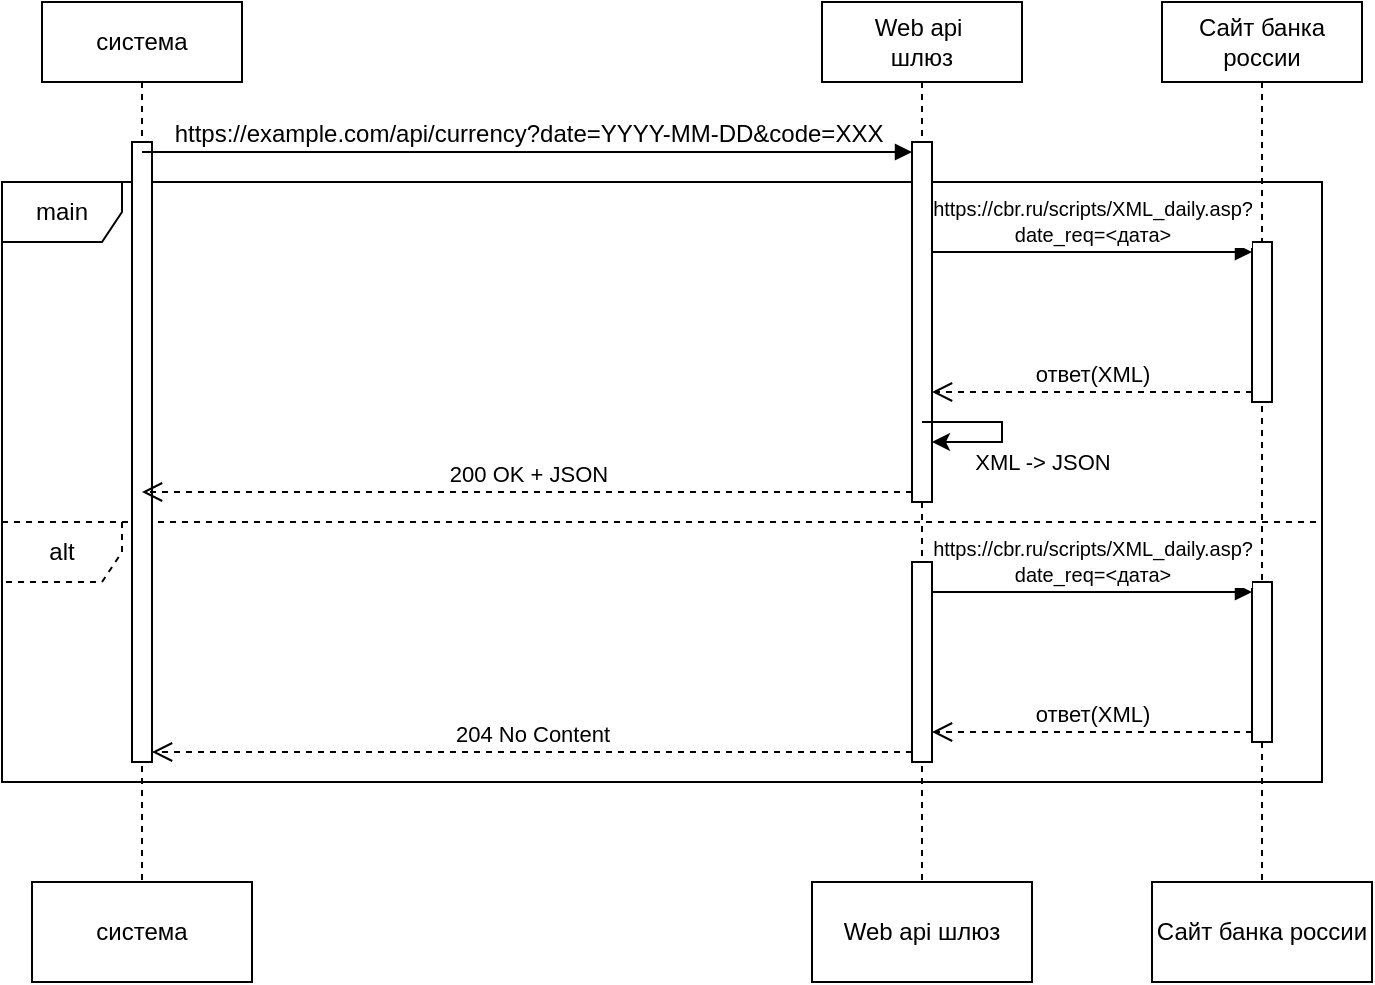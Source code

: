 <mxfile version="27.1.6">
  <diagram name="Страница — 1" id="MXcQ6Uh7lXSKBEyBKKcI">
    <mxGraphModel dx="865" dy="561" grid="1" gridSize="10" guides="1" tooltips="1" connect="1" arrows="1" fold="1" page="1" pageScale="1" pageWidth="827" pageHeight="1169" math="0" shadow="0">
      <root>
        <mxCell id="0" />
        <mxCell id="1" parent="0" />
        <mxCell id="VYX5BPDOMlhhGxLI05wY-16" value="alt" style="shape=umlFrame;whiteSpace=wrap;html=1;pointerEvents=0;dashed=1;" vertex="1" parent="1">
          <mxGeometry x="70" y="290" width="660" height="130" as="geometry" />
        </mxCell>
        <mxCell id="VYX5BPDOMlhhGxLI05wY-9" value="main" style="shape=umlFrame;whiteSpace=wrap;html=1;pointerEvents=0;" vertex="1" parent="1">
          <mxGeometry x="70" y="120" width="660" height="300" as="geometry" />
        </mxCell>
        <mxCell id="VYX5BPDOMlhhGxLI05wY-1" value="Web api&amp;nbsp;&lt;br&gt;шлюз" style="shape=umlLifeline;perimeter=lifelinePerimeter;whiteSpace=wrap;html=1;container=1;dropTarget=0;collapsible=0;recursiveResize=0;outlineConnect=0;portConstraint=eastwest;newEdgeStyle={&quot;curved&quot;:0,&quot;rounded&quot;:0};" vertex="1" parent="1">
          <mxGeometry x="480" y="30" width="100" height="440" as="geometry" />
        </mxCell>
        <mxCell id="VYX5BPDOMlhhGxLI05wY-6" value="" style="html=1;points=[[0,0,0,0,5],[0,1,0,0,-5],[1,0,0,0,5],[1,1,0,0,-5]];perimeter=orthogonalPerimeter;outlineConnect=0;targetShapes=umlLifeline;portConstraint=eastwest;newEdgeStyle={&quot;curved&quot;:0,&quot;rounded&quot;:0};" vertex="1" parent="VYX5BPDOMlhhGxLI05wY-1">
          <mxGeometry x="45" y="70" width="10" height="180" as="geometry" />
        </mxCell>
        <mxCell id="VYX5BPDOMlhhGxLI05wY-3" value="Сайт банка россии" style="shape=umlLifeline;perimeter=lifelinePerimeter;whiteSpace=wrap;html=1;container=1;dropTarget=0;collapsible=0;recursiveResize=0;outlineConnect=0;portConstraint=eastwest;newEdgeStyle={&quot;curved&quot;:0,&quot;rounded&quot;:0};" vertex="1" parent="1">
          <mxGeometry x="650" y="30" width="100" height="440" as="geometry" />
        </mxCell>
        <mxCell id="VYX5BPDOMlhhGxLI05wY-22" value="" style="html=1;points=[[0,0,0,0,5],[0,1,0,0,-5],[1,0,0,0,5],[1,1,0,0,-5]];perimeter=orthogonalPerimeter;outlineConnect=0;targetShapes=umlLifeline;portConstraint=eastwest;newEdgeStyle={&quot;curved&quot;:0,&quot;rounded&quot;:0};" vertex="1" parent="VYX5BPDOMlhhGxLI05wY-3">
          <mxGeometry x="45" y="290" width="10" height="80" as="geometry" />
        </mxCell>
        <mxCell id="VYX5BPDOMlhhGxLI05wY-10" value="" style="html=1;points=[[0,0,0,0,5],[0,1,0,0,-5],[1,0,0,0,5],[1,1,0,0,-5]];perimeter=orthogonalPerimeter;outlineConnect=0;targetShapes=umlLifeline;portConstraint=eastwest;newEdgeStyle={&quot;curved&quot;:0,&quot;rounded&quot;:0};" vertex="1" parent="VYX5BPDOMlhhGxLI05wY-3">
          <mxGeometry x="45" y="120" width="10" height="80" as="geometry" />
        </mxCell>
        <mxCell id="VYX5BPDOMlhhGxLI05wY-4" value="система" style="shape=umlLifeline;perimeter=lifelinePerimeter;whiteSpace=wrap;html=1;container=1;dropTarget=0;collapsible=0;recursiveResize=0;outlineConnect=0;portConstraint=eastwest;newEdgeStyle={&quot;curved&quot;:0,&quot;rounded&quot;:0};" vertex="1" parent="1">
          <mxGeometry x="90" y="30" width="100" height="440" as="geometry" />
        </mxCell>
        <mxCell id="VYX5BPDOMlhhGxLI05wY-5" value="" style="html=1;points=[[0,0,0,0,5],[0,1,0,0,-5],[1,0,0,0,5],[1,1,0,0,-5]];perimeter=orthogonalPerimeter;outlineConnect=0;targetShapes=umlLifeline;portConstraint=eastwest;newEdgeStyle={&quot;curved&quot;:0,&quot;rounded&quot;:0};" vertex="1" parent="VYX5BPDOMlhhGxLI05wY-4">
          <mxGeometry x="45" y="70" width="10" height="310" as="geometry" />
        </mxCell>
        <mxCell id="VYX5BPDOMlhhGxLI05wY-7" value="&lt;span style=&quot;font-size: 12px;&quot;&gt;&lt;font style=&quot;color: rgb(0, 0, 0);&quot;&gt;https://example.com/api/currency?date=YYYY-MM-DD&amp;amp;code=XXX&lt;/font&gt;&lt;/span&gt;" style="html=1;verticalAlign=bottom;endArrow=block;curved=0;rounded=0;entryX=0;entryY=0;entryDx=0;entryDy=5;" edge="1" target="VYX5BPDOMlhhGxLI05wY-6" parent="1" source="VYX5BPDOMlhhGxLI05wY-4">
          <mxGeometry relative="1" as="geometry">
            <mxPoint x="245" y="105" as="sourcePoint" />
          </mxGeometry>
        </mxCell>
        <mxCell id="VYX5BPDOMlhhGxLI05wY-8" value="200 OK + JSON" style="html=1;verticalAlign=bottom;endArrow=open;dashed=1;endSize=8;curved=0;rounded=0;exitX=0;exitY=1;exitDx=0;exitDy=-5;" edge="1" source="VYX5BPDOMlhhGxLI05wY-6" parent="1" target="VYX5BPDOMlhhGxLI05wY-4">
          <mxGeometry relative="1" as="geometry">
            <mxPoint x="455" y="175" as="targetPoint" />
          </mxGeometry>
        </mxCell>
        <mxCell id="VYX5BPDOMlhhGxLI05wY-11" value="&lt;span id=&quot;docs-internal-guid-be763bf7-7fff-34bf-85fb-42253519a45e&quot;&gt;&lt;span style=&quot;font-family: Arial, sans-serif; background-color: transparent; font-variant-numeric: normal; font-variant-east-asian: normal; font-variant-alternates: normal; font-variant-position: normal; font-variant-emoji: normal; vertical-align: baseline; white-space: pre-wrap;&quot;&gt;&lt;font style=&quot;font-size: 10px;&quot;&gt;https://cbr.ru/scripts/XML_daily.asp?&lt;br/&gt;date_req=&amp;lt;дата&amp;gt;&lt;/font&gt;&lt;/span&gt;&lt;/span&gt;" style="html=1;verticalAlign=bottom;endArrow=block;curved=0;rounded=0;entryX=0;entryY=0;entryDx=0;entryDy=5;" edge="1" target="VYX5BPDOMlhhGxLI05wY-10" parent="1" source="VYX5BPDOMlhhGxLI05wY-6">
          <mxGeometry relative="1" as="geometry">
            <mxPoint x="595" y="155" as="sourcePoint" />
          </mxGeometry>
        </mxCell>
        <mxCell id="VYX5BPDOMlhhGxLI05wY-12" value="ответ(XML)" style="html=1;verticalAlign=bottom;endArrow=open;dashed=1;endSize=8;curved=0;rounded=0;exitX=0;exitY=1;exitDx=0;exitDy=-5;" edge="1" source="VYX5BPDOMlhhGxLI05wY-10" parent="1" target="VYX5BPDOMlhhGxLI05wY-6">
          <mxGeometry relative="1" as="geometry">
            <mxPoint x="595" y="225" as="targetPoint" />
          </mxGeometry>
        </mxCell>
        <mxCell id="VYX5BPDOMlhhGxLI05wY-13" value="" style="endArrow=classic;html=1;rounded=0;" edge="1" parent="1" target="VYX5BPDOMlhhGxLI05wY-6">
          <mxGeometry width="50" height="50" relative="1" as="geometry">
            <mxPoint x="530" y="240" as="sourcePoint" />
            <mxPoint x="580" y="190" as="targetPoint" />
            <Array as="points">
              <mxPoint x="570" y="240" />
              <mxPoint x="570" y="250" />
              <mxPoint x="550" y="250" />
            </Array>
          </mxGeometry>
        </mxCell>
        <mxCell id="VYX5BPDOMlhhGxLI05wY-14" value="XML -&amp;gt; JSON" style="edgeLabel;html=1;align=center;verticalAlign=middle;resizable=0;points=[];" vertex="1" connectable="0" parent="VYX5BPDOMlhhGxLI05wY-13">
          <mxGeometry x="0.055" y="1" relative="1" as="geometry">
            <mxPoint x="19" y="15" as="offset" />
          </mxGeometry>
        </mxCell>
        <mxCell id="VYX5BPDOMlhhGxLI05wY-18" value="" style="html=1;points=[[0,0,0,0,5],[0,1,0,0,-5],[1,0,0,0,5],[1,1,0,0,-5]];perimeter=orthogonalPerimeter;outlineConnect=0;targetShapes=umlLifeline;portConstraint=eastwest;newEdgeStyle={&quot;curved&quot;:0,&quot;rounded&quot;:0};" vertex="1" parent="1">
          <mxGeometry x="525" y="310" width="10" height="100" as="geometry" />
        </mxCell>
        <mxCell id="VYX5BPDOMlhhGxLI05wY-20" value="204 No Content" style="html=1;verticalAlign=bottom;endArrow=open;dashed=1;endSize=8;curved=0;rounded=0;exitX=0;exitY=1;exitDx=0;exitDy=-5;" edge="1" source="VYX5BPDOMlhhGxLI05wY-18" parent="1" target="VYX5BPDOMlhhGxLI05wY-5">
          <mxGeometry relative="1" as="geometry">
            <mxPoint x="455" y="385" as="targetPoint" />
          </mxGeometry>
        </mxCell>
        <mxCell id="VYX5BPDOMlhhGxLI05wY-24" value="ответ(XML)" style="html=1;verticalAlign=bottom;endArrow=open;dashed=1;endSize=8;curved=0;rounded=0;exitX=0;exitY=1;exitDx=0;exitDy=-5;" edge="1" parent="1" source="VYX5BPDOMlhhGxLI05wY-22" target="VYX5BPDOMlhhGxLI05wY-18">
          <mxGeometry relative="1" as="geometry">
            <mxPoint x="555" y="395" as="targetPoint" />
          </mxGeometry>
        </mxCell>
        <mxCell id="VYX5BPDOMlhhGxLI05wY-23" value="&lt;span style=&quot;font-family: Arial, sans-serif; font-size: 10px; white-space: pre-wrap;&quot;&gt;https://cbr.ru/scripts/XML_daily.asp?&lt;/span&gt;&lt;br style=&quot;font-family: Arial, sans-serif; font-size: 10px; white-space: pre-wrap;&quot;&gt;&lt;span style=&quot;font-family: Arial, sans-serif; font-size: 10px; white-space: pre-wrap;&quot;&gt;date_req=&amp;lt;дата&amp;gt;&lt;/span&gt;" style="html=1;verticalAlign=bottom;endArrow=block;curved=0;rounded=0;entryX=0;entryY=0;entryDx=0;entryDy=5;" edge="1" parent="1" target="VYX5BPDOMlhhGxLI05wY-22" source="VYX5BPDOMlhhGxLI05wY-18">
          <mxGeometry relative="1" as="geometry">
            <mxPoint x="555" y="325" as="sourcePoint" />
          </mxGeometry>
        </mxCell>
        <mxCell id="VYX5BPDOMlhhGxLI05wY-25" value="система" style="html=1;whiteSpace=wrap;" vertex="1" parent="1">
          <mxGeometry x="85" y="470" width="110" height="50" as="geometry" />
        </mxCell>
        <mxCell id="VYX5BPDOMlhhGxLI05wY-26" value="Web api шлюз" style="html=1;whiteSpace=wrap;" vertex="1" parent="1">
          <mxGeometry x="475" y="470" width="110" height="50" as="geometry" />
        </mxCell>
        <mxCell id="VYX5BPDOMlhhGxLI05wY-27" value="Сайт банка россии" style="html=1;whiteSpace=wrap;" vertex="1" parent="1">
          <mxGeometry x="645" y="470" width="110" height="50" as="geometry" />
        </mxCell>
      </root>
    </mxGraphModel>
  </diagram>
</mxfile>
